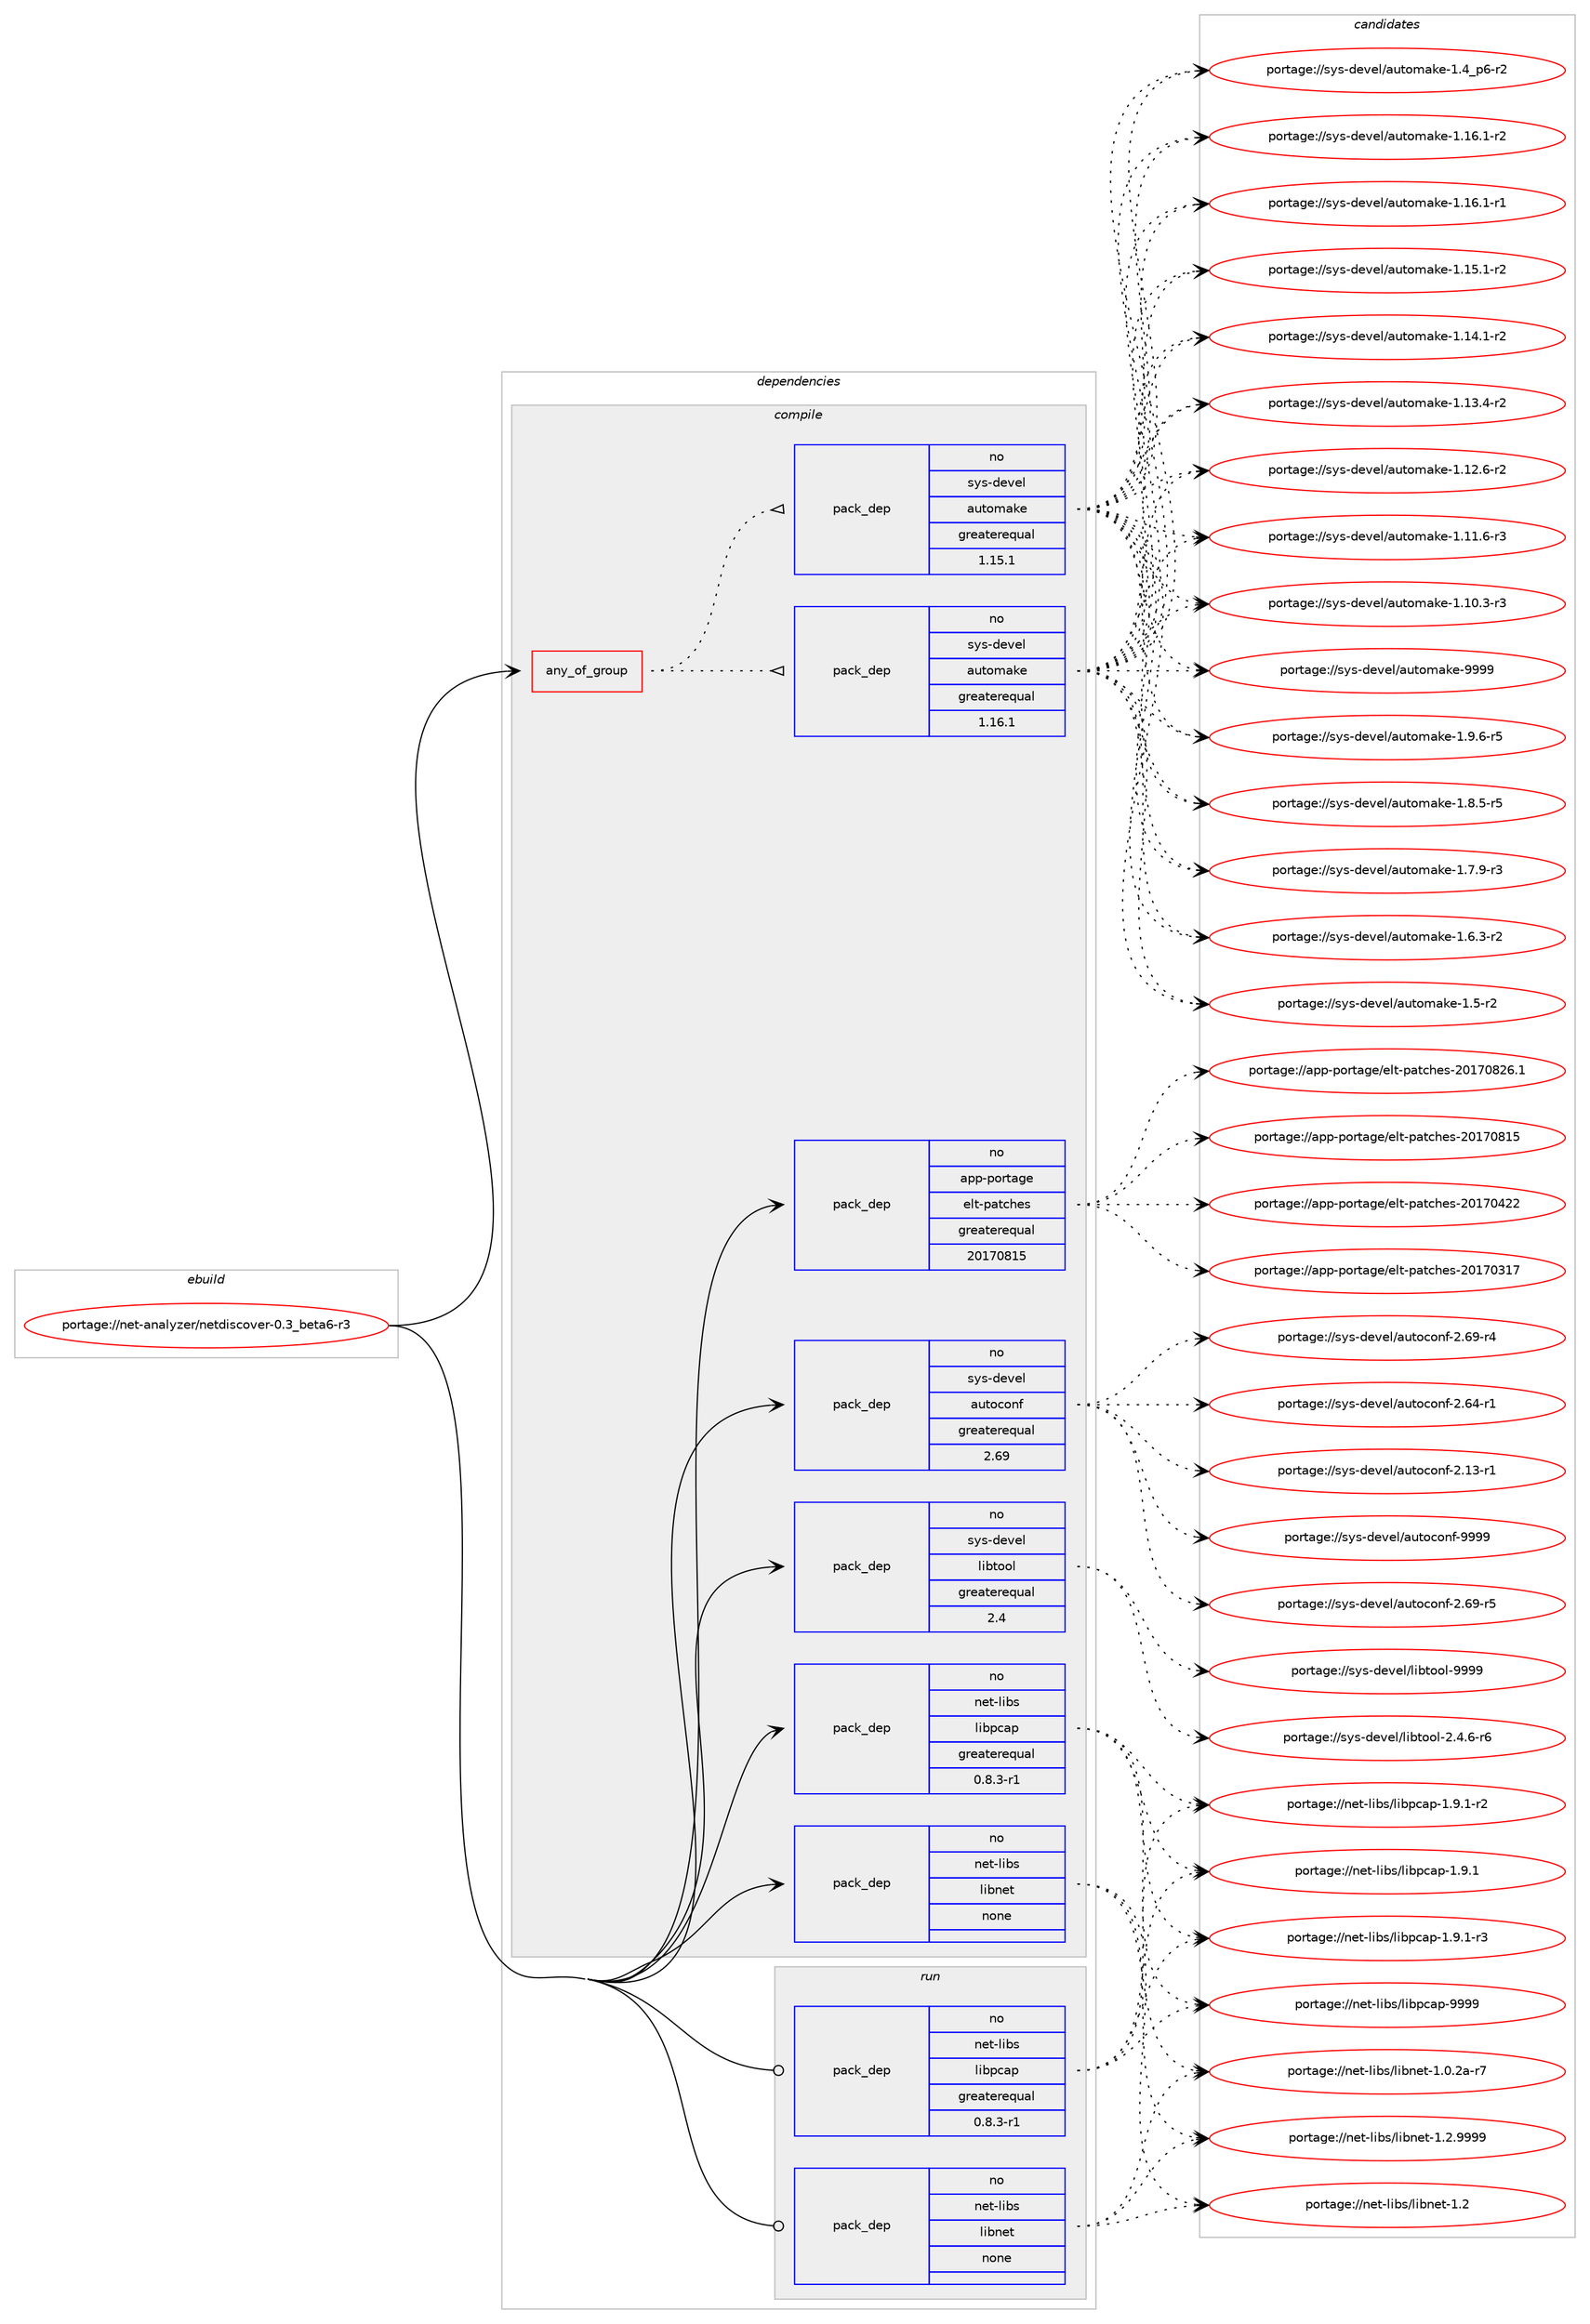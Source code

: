 digraph prolog {

# *************
# Graph options
# *************

newrank=true;
concentrate=true;
compound=true;
graph [rankdir=LR,fontname=Helvetica,fontsize=10,ranksep=1.5];#, ranksep=2.5, nodesep=0.2];
edge  [arrowhead=vee];
node  [fontname=Helvetica,fontsize=10];

# **********
# The ebuild
# **********

subgraph cluster_leftcol {
color=gray;
rank=same;
label=<<i>ebuild</i>>;
id [label="portage://net-analyzer/netdiscover-0.3_beta6-r3", color=red, width=4, href="../net-analyzer/netdiscover-0.3_beta6-r3.svg"];
}

# ****************
# The dependencies
# ****************

subgraph cluster_midcol {
color=gray;
label=<<i>dependencies</i>>;
subgraph cluster_compile {
fillcolor="#eeeeee";
style=filled;
label=<<i>compile</i>>;
subgraph any2267 {
dependency140795 [label=<<TABLE BORDER="0" CELLBORDER="1" CELLSPACING="0" CELLPADDING="4"><TR><TD CELLPADDING="10">any_of_group</TD></TR></TABLE>>, shape=none, color=red];subgraph pack107049 {
dependency140796 [label=<<TABLE BORDER="0" CELLBORDER="1" CELLSPACING="0" CELLPADDING="4" WIDTH="220"><TR><TD ROWSPAN="6" CELLPADDING="30">pack_dep</TD></TR><TR><TD WIDTH="110">no</TD></TR><TR><TD>sys-devel</TD></TR><TR><TD>automake</TD></TR><TR><TD>greaterequal</TD></TR><TR><TD>1.16.1</TD></TR></TABLE>>, shape=none, color=blue];
}
dependency140795:e -> dependency140796:w [weight=20,style="dotted",arrowhead="oinv"];
subgraph pack107050 {
dependency140797 [label=<<TABLE BORDER="0" CELLBORDER="1" CELLSPACING="0" CELLPADDING="4" WIDTH="220"><TR><TD ROWSPAN="6" CELLPADDING="30">pack_dep</TD></TR><TR><TD WIDTH="110">no</TD></TR><TR><TD>sys-devel</TD></TR><TR><TD>automake</TD></TR><TR><TD>greaterequal</TD></TR><TR><TD>1.15.1</TD></TR></TABLE>>, shape=none, color=blue];
}
dependency140795:e -> dependency140797:w [weight=20,style="dotted",arrowhead="oinv"];
}
id:e -> dependency140795:w [weight=20,style="solid",arrowhead="vee"];
subgraph pack107051 {
dependency140798 [label=<<TABLE BORDER="0" CELLBORDER="1" CELLSPACING="0" CELLPADDING="4" WIDTH="220"><TR><TD ROWSPAN="6" CELLPADDING="30">pack_dep</TD></TR><TR><TD WIDTH="110">no</TD></TR><TR><TD>app-portage</TD></TR><TR><TD>elt-patches</TD></TR><TR><TD>greaterequal</TD></TR><TR><TD>20170815</TD></TR></TABLE>>, shape=none, color=blue];
}
id:e -> dependency140798:w [weight=20,style="solid",arrowhead="vee"];
subgraph pack107052 {
dependency140799 [label=<<TABLE BORDER="0" CELLBORDER="1" CELLSPACING="0" CELLPADDING="4" WIDTH="220"><TR><TD ROWSPAN="6" CELLPADDING="30">pack_dep</TD></TR><TR><TD WIDTH="110">no</TD></TR><TR><TD>net-libs</TD></TR><TR><TD>libnet</TD></TR><TR><TD>none</TD></TR><TR><TD></TD></TR></TABLE>>, shape=none, color=blue];
}
id:e -> dependency140799:w [weight=20,style="solid",arrowhead="vee"];
subgraph pack107053 {
dependency140800 [label=<<TABLE BORDER="0" CELLBORDER="1" CELLSPACING="0" CELLPADDING="4" WIDTH="220"><TR><TD ROWSPAN="6" CELLPADDING="30">pack_dep</TD></TR><TR><TD WIDTH="110">no</TD></TR><TR><TD>net-libs</TD></TR><TR><TD>libpcap</TD></TR><TR><TD>greaterequal</TD></TR><TR><TD>0.8.3-r1</TD></TR></TABLE>>, shape=none, color=blue];
}
id:e -> dependency140800:w [weight=20,style="solid",arrowhead="vee"];
subgraph pack107054 {
dependency140801 [label=<<TABLE BORDER="0" CELLBORDER="1" CELLSPACING="0" CELLPADDING="4" WIDTH="220"><TR><TD ROWSPAN="6" CELLPADDING="30">pack_dep</TD></TR><TR><TD WIDTH="110">no</TD></TR><TR><TD>sys-devel</TD></TR><TR><TD>autoconf</TD></TR><TR><TD>greaterequal</TD></TR><TR><TD>2.69</TD></TR></TABLE>>, shape=none, color=blue];
}
id:e -> dependency140801:w [weight=20,style="solid",arrowhead="vee"];
subgraph pack107055 {
dependency140802 [label=<<TABLE BORDER="0" CELLBORDER="1" CELLSPACING="0" CELLPADDING="4" WIDTH="220"><TR><TD ROWSPAN="6" CELLPADDING="30">pack_dep</TD></TR><TR><TD WIDTH="110">no</TD></TR><TR><TD>sys-devel</TD></TR><TR><TD>libtool</TD></TR><TR><TD>greaterequal</TD></TR><TR><TD>2.4</TD></TR></TABLE>>, shape=none, color=blue];
}
id:e -> dependency140802:w [weight=20,style="solid",arrowhead="vee"];
}
subgraph cluster_compileandrun {
fillcolor="#eeeeee";
style=filled;
label=<<i>compile and run</i>>;
}
subgraph cluster_run {
fillcolor="#eeeeee";
style=filled;
label=<<i>run</i>>;
subgraph pack107056 {
dependency140803 [label=<<TABLE BORDER="0" CELLBORDER="1" CELLSPACING="0" CELLPADDING="4" WIDTH="220"><TR><TD ROWSPAN="6" CELLPADDING="30">pack_dep</TD></TR><TR><TD WIDTH="110">no</TD></TR><TR><TD>net-libs</TD></TR><TR><TD>libnet</TD></TR><TR><TD>none</TD></TR><TR><TD></TD></TR></TABLE>>, shape=none, color=blue];
}
id:e -> dependency140803:w [weight=20,style="solid",arrowhead="odot"];
subgraph pack107057 {
dependency140804 [label=<<TABLE BORDER="0" CELLBORDER="1" CELLSPACING="0" CELLPADDING="4" WIDTH="220"><TR><TD ROWSPAN="6" CELLPADDING="30">pack_dep</TD></TR><TR><TD WIDTH="110">no</TD></TR><TR><TD>net-libs</TD></TR><TR><TD>libpcap</TD></TR><TR><TD>greaterequal</TD></TR><TR><TD>0.8.3-r1</TD></TR></TABLE>>, shape=none, color=blue];
}
id:e -> dependency140804:w [weight=20,style="solid",arrowhead="odot"];
}
}

# **************
# The candidates
# **************

subgraph cluster_choices {
rank=same;
color=gray;
label=<<i>candidates</i>>;

subgraph choice107049 {
color=black;
nodesep=1;
choice115121115451001011181011084797117116111109971071014557575757 [label="portage://sys-devel/automake-9999", color=red, width=4,href="../sys-devel/automake-9999.svg"];
choice115121115451001011181011084797117116111109971071014549465746544511453 [label="portage://sys-devel/automake-1.9.6-r5", color=red, width=4,href="../sys-devel/automake-1.9.6-r5.svg"];
choice115121115451001011181011084797117116111109971071014549465646534511453 [label="portage://sys-devel/automake-1.8.5-r5", color=red, width=4,href="../sys-devel/automake-1.8.5-r5.svg"];
choice115121115451001011181011084797117116111109971071014549465546574511451 [label="portage://sys-devel/automake-1.7.9-r3", color=red, width=4,href="../sys-devel/automake-1.7.9-r3.svg"];
choice115121115451001011181011084797117116111109971071014549465446514511450 [label="portage://sys-devel/automake-1.6.3-r2", color=red, width=4,href="../sys-devel/automake-1.6.3-r2.svg"];
choice11512111545100101118101108479711711611110997107101454946534511450 [label="portage://sys-devel/automake-1.5-r2", color=red, width=4,href="../sys-devel/automake-1.5-r2.svg"];
choice115121115451001011181011084797117116111109971071014549465295112544511450 [label="portage://sys-devel/automake-1.4_p6-r2", color=red, width=4,href="../sys-devel/automake-1.4_p6-r2.svg"];
choice11512111545100101118101108479711711611110997107101454946495446494511450 [label="portage://sys-devel/automake-1.16.1-r2", color=red, width=4,href="../sys-devel/automake-1.16.1-r2.svg"];
choice11512111545100101118101108479711711611110997107101454946495446494511449 [label="portage://sys-devel/automake-1.16.1-r1", color=red, width=4,href="../sys-devel/automake-1.16.1-r1.svg"];
choice11512111545100101118101108479711711611110997107101454946495346494511450 [label="portage://sys-devel/automake-1.15.1-r2", color=red, width=4,href="../sys-devel/automake-1.15.1-r2.svg"];
choice11512111545100101118101108479711711611110997107101454946495246494511450 [label="portage://sys-devel/automake-1.14.1-r2", color=red, width=4,href="../sys-devel/automake-1.14.1-r2.svg"];
choice11512111545100101118101108479711711611110997107101454946495146524511450 [label="portage://sys-devel/automake-1.13.4-r2", color=red, width=4,href="../sys-devel/automake-1.13.4-r2.svg"];
choice11512111545100101118101108479711711611110997107101454946495046544511450 [label="portage://sys-devel/automake-1.12.6-r2", color=red, width=4,href="../sys-devel/automake-1.12.6-r2.svg"];
choice11512111545100101118101108479711711611110997107101454946494946544511451 [label="portage://sys-devel/automake-1.11.6-r3", color=red, width=4,href="../sys-devel/automake-1.11.6-r3.svg"];
choice11512111545100101118101108479711711611110997107101454946494846514511451 [label="portage://sys-devel/automake-1.10.3-r3", color=red, width=4,href="../sys-devel/automake-1.10.3-r3.svg"];
dependency140796:e -> choice115121115451001011181011084797117116111109971071014557575757:w [style=dotted,weight="100"];
dependency140796:e -> choice115121115451001011181011084797117116111109971071014549465746544511453:w [style=dotted,weight="100"];
dependency140796:e -> choice115121115451001011181011084797117116111109971071014549465646534511453:w [style=dotted,weight="100"];
dependency140796:e -> choice115121115451001011181011084797117116111109971071014549465546574511451:w [style=dotted,weight="100"];
dependency140796:e -> choice115121115451001011181011084797117116111109971071014549465446514511450:w [style=dotted,weight="100"];
dependency140796:e -> choice11512111545100101118101108479711711611110997107101454946534511450:w [style=dotted,weight="100"];
dependency140796:e -> choice115121115451001011181011084797117116111109971071014549465295112544511450:w [style=dotted,weight="100"];
dependency140796:e -> choice11512111545100101118101108479711711611110997107101454946495446494511450:w [style=dotted,weight="100"];
dependency140796:e -> choice11512111545100101118101108479711711611110997107101454946495446494511449:w [style=dotted,weight="100"];
dependency140796:e -> choice11512111545100101118101108479711711611110997107101454946495346494511450:w [style=dotted,weight="100"];
dependency140796:e -> choice11512111545100101118101108479711711611110997107101454946495246494511450:w [style=dotted,weight="100"];
dependency140796:e -> choice11512111545100101118101108479711711611110997107101454946495146524511450:w [style=dotted,weight="100"];
dependency140796:e -> choice11512111545100101118101108479711711611110997107101454946495046544511450:w [style=dotted,weight="100"];
dependency140796:e -> choice11512111545100101118101108479711711611110997107101454946494946544511451:w [style=dotted,weight="100"];
dependency140796:e -> choice11512111545100101118101108479711711611110997107101454946494846514511451:w [style=dotted,weight="100"];
}
subgraph choice107050 {
color=black;
nodesep=1;
choice115121115451001011181011084797117116111109971071014557575757 [label="portage://sys-devel/automake-9999", color=red, width=4,href="../sys-devel/automake-9999.svg"];
choice115121115451001011181011084797117116111109971071014549465746544511453 [label="portage://sys-devel/automake-1.9.6-r5", color=red, width=4,href="../sys-devel/automake-1.9.6-r5.svg"];
choice115121115451001011181011084797117116111109971071014549465646534511453 [label="portage://sys-devel/automake-1.8.5-r5", color=red, width=4,href="../sys-devel/automake-1.8.5-r5.svg"];
choice115121115451001011181011084797117116111109971071014549465546574511451 [label="portage://sys-devel/automake-1.7.9-r3", color=red, width=4,href="../sys-devel/automake-1.7.9-r3.svg"];
choice115121115451001011181011084797117116111109971071014549465446514511450 [label="portage://sys-devel/automake-1.6.3-r2", color=red, width=4,href="../sys-devel/automake-1.6.3-r2.svg"];
choice11512111545100101118101108479711711611110997107101454946534511450 [label="portage://sys-devel/automake-1.5-r2", color=red, width=4,href="../sys-devel/automake-1.5-r2.svg"];
choice115121115451001011181011084797117116111109971071014549465295112544511450 [label="portage://sys-devel/automake-1.4_p6-r2", color=red, width=4,href="../sys-devel/automake-1.4_p6-r2.svg"];
choice11512111545100101118101108479711711611110997107101454946495446494511450 [label="portage://sys-devel/automake-1.16.1-r2", color=red, width=4,href="../sys-devel/automake-1.16.1-r2.svg"];
choice11512111545100101118101108479711711611110997107101454946495446494511449 [label="portage://sys-devel/automake-1.16.1-r1", color=red, width=4,href="../sys-devel/automake-1.16.1-r1.svg"];
choice11512111545100101118101108479711711611110997107101454946495346494511450 [label="portage://sys-devel/automake-1.15.1-r2", color=red, width=4,href="../sys-devel/automake-1.15.1-r2.svg"];
choice11512111545100101118101108479711711611110997107101454946495246494511450 [label="portage://sys-devel/automake-1.14.1-r2", color=red, width=4,href="../sys-devel/automake-1.14.1-r2.svg"];
choice11512111545100101118101108479711711611110997107101454946495146524511450 [label="portage://sys-devel/automake-1.13.4-r2", color=red, width=4,href="../sys-devel/automake-1.13.4-r2.svg"];
choice11512111545100101118101108479711711611110997107101454946495046544511450 [label="portage://sys-devel/automake-1.12.6-r2", color=red, width=4,href="../sys-devel/automake-1.12.6-r2.svg"];
choice11512111545100101118101108479711711611110997107101454946494946544511451 [label="portage://sys-devel/automake-1.11.6-r3", color=red, width=4,href="../sys-devel/automake-1.11.6-r3.svg"];
choice11512111545100101118101108479711711611110997107101454946494846514511451 [label="portage://sys-devel/automake-1.10.3-r3", color=red, width=4,href="../sys-devel/automake-1.10.3-r3.svg"];
dependency140797:e -> choice115121115451001011181011084797117116111109971071014557575757:w [style=dotted,weight="100"];
dependency140797:e -> choice115121115451001011181011084797117116111109971071014549465746544511453:w [style=dotted,weight="100"];
dependency140797:e -> choice115121115451001011181011084797117116111109971071014549465646534511453:w [style=dotted,weight="100"];
dependency140797:e -> choice115121115451001011181011084797117116111109971071014549465546574511451:w [style=dotted,weight="100"];
dependency140797:e -> choice115121115451001011181011084797117116111109971071014549465446514511450:w [style=dotted,weight="100"];
dependency140797:e -> choice11512111545100101118101108479711711611110997107101454946534511450:w [style=dotted,weight="100"];
dependency140797:e -> choice115121115451001011181011084797117116111109971071014549465295112544511450:w [style=dotted,weight="100"];
dependency140797:e -> choice11512111545100101118101108479711711611110997107101454946495446494511450:w [style=dotted,weight="100"];
dependency140797:e -> choice11512111545100101118101108479711711611110997107101454946495446494511449:w [style=dotted,weight="100"];
dependency140797:e -> choice11512111545100101118101108479711711611110997107101454946495346494511450:w [style=dotted,weight="100"];
dependency140797:e -> choice11512111545100101118101108479711711611110997107101454946495246494511450:w [style=dotted,weight="100"];
dependency140797:e -> choice11512111545100101118101108479711711611110997107101454946495146524511450:w [style=dotted,weight="100"];
dependency140797:e -> choice11512111545100101118101108479711711611110997107101454946495046544511450:w [style=dotted,weight="100"];
dependency140797:e -> choice11512111545100101118101108479711711611110997107101454946494946544511451:w [style=dotted,weight="100"];
dependency140797:e -> choice11512111545100101118101108479711711611110997107101454946494846514511451:w [style=dotted,weight="100"];
}
subgraph choice107051 {
color=black;
nodesep=1;
choice971121124511211111411697103101471011081164511297116991041011154550484955485650544649 [label="portage://app-portage/elt-patches-20170826.1", color=red, width=4,href="../app-portage/elt-patches-20170826.1.svg"];
choice97112112451121111141169710310147101108116451129711699104101115455048495548564953 [label="portage://app-portage/elt-patches-20170815", color=red, width=4,href="../app-portage/elt-patches-20170815.svg"];
choice97112112451121111141169710310147101108116451129711699104101115455048495548525050 [label="portage://app-portage/elt-patches-20170422", color=red, width=4,href="../app-portage/elt-patches-20170422.svg"];
choice97112112451121111141169710310147101108116451129711699104101115455048495548514955 [label="portage://app-portage/elt-patches-20170317", color=red, width=4,href="../app-portage/elt-patches-20170317.svg"];
dependency140798:e -> choice971121124511211111411697103101471011081164511297116991041011154550484955485650544649:w [style=dotted,weight="100"];
dependency140798:e -> choice97112112451121111141169710310147101108116451129711699104101115455048495548564953:w [style=dotted,weight="100"];
dependency140798:e -> choice97112112451121111141169710310147101108116451129711699104101115455048495548525050:w [style=dotted,weight="100"];
dependency140798:e -> choice97112112451121111141169710310147101108116451129711699104101115455048495548514955:w [style=dotted,weight="100"];
}
subgraph choice107052 {
color=black;
nodesep=1;
choice11010111645108105981154710810598110101116454946504657575757 [label="portage://net-libs/libnet-1.2.9999", color=red, width=4,href="../net-libs/libnet-1.2.9999.svg"];
choice1101011164510810598115471081059811010111645494650 [label="portage://net-libs/libnet-1.2", color=red, width=4,href="../net-libs/libnet-1.2.svg"];
choice11010111645108105981154710810598110101116454946484650974511455 [label="portage://net-libs/libnet-1.0.2a-r7", color=red, width=4,href="../net-libs/libnet-1.0.2a-r7.svg"];
dependency140799:e -> choice11010111645108105981154710810598110101116454946504657575757:w [style=dotted,weight="100"];
dependency140799:e -> choice1101011164510810598115471081059811010111645494650:w [style=dotted,weight="100"];
dependency140799:e -> choice11010111645108105981154710810598110101116454946484650974511455:w [style=dotted,weight="100"];
}
subgraph choice107053 {
color=black;
nodesep=1;
choice1101011164510810598115471081059811299971124557575757 [label="portage://net-libs/libpcap-9999", color=red, width=4,href="../net-libs/libpcap-9999.svg"];
choice1101011164510810598115471081059811299971124549465746494511451 [label="portage://net-libs/libpcap-1.9.1-r3", color=red, width=4,href="../net-libs/libpcap-1.9.1-r3.svg"];
choice1101011164510810598115471081059811299971124549465746494511450 [label="portage://net-libs/libpcap-1.9.1-r2", color=red, width=4,href="../net-libs/libpcap-1.9.1-r2.svg"];
choice110101116451081059811547108105981129997112454946574649 [label="portage://net-libs/libpcap-1.9.1", color=red, width=4,href="../net-libs/libpcap-1.9.1.svg"];
dependency140800:e -> choice1101011164510810598115471081059811299971124557575757:w [style=dotted,weight="100"];
dependency140800:e -> choice1101011164510810598115471081059811299971124549465746494511451:w [style=dotted,weight="100"];
dependency140800:e -> choice1101011164510810598115471081059811299971124549465746494511450:w [style=dotted,weight="100"];
dependency140800:e -> choice110101116451081059811547108105981129997112454946574649:w [style=dotted,weight="100"];
}
subgraph choice107054 {
color=black;
nodesep=1;
choice115121115451001011181011084797117116111991111101024557575757 [label="portage://sys-devel/autoconf-9999", color=red, width=4,href="../sys-devel/autoconf-9999.svg"];
choice1151211154510010111810110847971171161119911111010245504654574511453 [label="portage://sys-devel/autoconf-2.69-r5", color=red, width=4,href="../sys-devel/autoconf-2.69-r5.svg"];
choice1151211154510010111810110847971171161119911111010245504654574511452 [label="portage://sys-devel/autoconf-2.69-r4", color=red, width=4,href="../sys-devel/autoconf-2.69-r4.svg"];
choice1151211154510010111810110847971171161119911111010245504654524511449 [label="portage://sys-devel/autoconf-2.64-r1", color=red, width=4,href="../sys-devel/autoconf-2.64-r1.svg"];
choice1151211154510010111810110847971171161119911111010245504649514511449 [label="portage://sys-devel/autoconf-2.13-r1", color=red, width=4,href="../sys-devel/autoconf-2.13-r1.svg"];
dependency140801:e -> choice115121115451001011181011084797117116111991111101024557575757:w [style=dotted,weight="100"];
dependency140801:e -> choice1151211154510010111810110847971171161119911111010245504654574511453:w [style=dotted,weight="100"];
dependency140801:e -> choice1151211154510010111810110847971171161119911111010245504654574511452:w [style=dotted,weight="100"];
dependency140801:e -> choice1151211154510010111810110847971171161119911111010245504654524511449:w [style=dotted,weight="100"];
dependency140801:e -> choice1151211154510010111810110847971171161119911111010245504649514511449:w [style=dotted,weight="100"];
}
subgraph choice107055 {
color=black;
nodesep=1;
choice1151211154510010111810110847108105981161111111084557575757 [label="portage://sys-devel/libtool-9999", color=red, width=4,href="../sys-devel/libtool-9999.svg"];
choice1151211154510010111810110847108105981161111111084550465246544511454 [label="portage://sys-devel/libtool-2.4.6-r6", color=red, width=4,href="../sys-devel/libtool-2.4.6-r6.svg"];
dependency140802:e -> choice1151211154510010111810110847108105981161111111084557575757:w [style=dotted,weight="100"];
dependency140802:e -> choice1151211154510010111810110847108105981161111111084550465246544511454:w [style=dotted,weight="100"];
}
subgraph choice107056 {
color=black;
nodesep=1;
choice11010111645108105981154710810598110101116454946504657575757 [label="portage://net-libs/libnet-1.2.9999", color=red, width=4,href="../net-libs/libnet-1.2.9999.svg"];
choice1101011164510810598115471081059811010111645494650 [label="portage://net-libs/libnet-1.2", color=red, width=4,href="../net-libs/libnet-1.2.svg"];
choice11010111645108105981154710810598110101116454946484650974511455 [label="portage://net-libs/libnet-1.0.2a-r7", color=red, width=4,href="../net-libs/libnet-1.0.2a-r7.svg"];
dependency140803:e -> choice11010111645108105981154710810598110101116454946504657575757:w [style=dotted,weight="100"];
dependency140803:e -> choice1101011164510810598115471081059811010111645494650:w [style=dotted,weight="100"];
dependency140803:e -> choice11010111645108105981154710810598110101116454946484650974511455:w [style=dotted,weight="100"];
}
subgraph choice107057 {
color=black;
nodesep=1;
choice1101011164510810598115471081059811299971124557575757 [label="portage://net-libs/libpcap-9999", color=red, width=4,href="../net-libs/libpcap-9999.svg"];
choice1101011164510810598115471081059811299971124549465746494511451 [label="portage://net-libs/libpcap-1.9.1-r3", color=red, width=4,href="../net-libs/libpcap-1.9.1-r3.svg"];
choice1101011164510810598115471081059811299971124549465746494511450 [label="portage://net-libs/libpcap-1.9.1-r2", color=red, width=4,href="../net-libs/libpcap-1.9.1-r2.svg"];
choice110101116451081059811547108105981129997112454946574649 [label="portage://net-libs/libpcap-1.9.1", color=red, width=4,href="../net-libs/libpcap-1.9.1.svg"];
dependency140804:e -> choice1101011164510810598115471081059811299971124557575757:w [style=dotted,weight="100"];
dependency140804:e -> choice1101011164510810598115471081059811299971124549465746494511451:w [style=dotted,weight="100"];
dependency140804:e -> choice1101011164510810598115471081059811299971124549465746494511450:w [style=dotted,weight="100"];
dependency140804:e -> choice110101116451081059811547108105981129997112454946574649:w [style=dotted,weight="100"];
}
}

}
